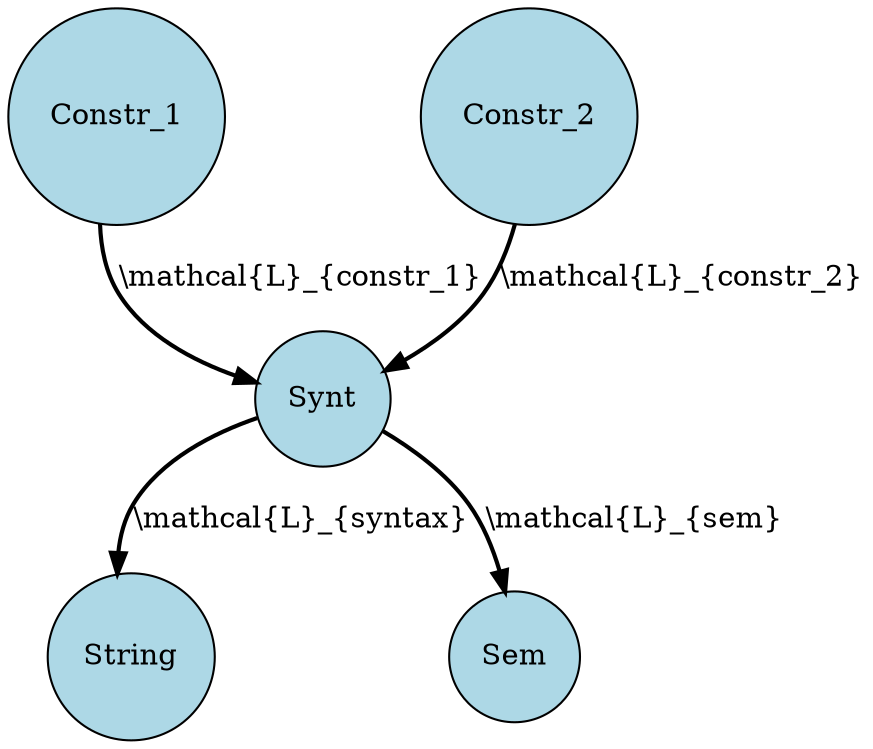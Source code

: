 strict digraph "constraints-side-by-side" {
  node [shape="circle",style="filled",fillcolor="lightblue"]
  edge [style="bold"]
  "Constr_1" -> "Synt" [label="\\mathcal{L}_{constr_1}"]
  "Constr_2" -> "Synt" [label="\\mathcal{L}_{constr_2}"]
  "Synt" -> "String" [label="\\mathcal{L}_{syntax}"]
  "Synt" -> "Sem" [label="\\mathcal{L}_{sem}"]
}
